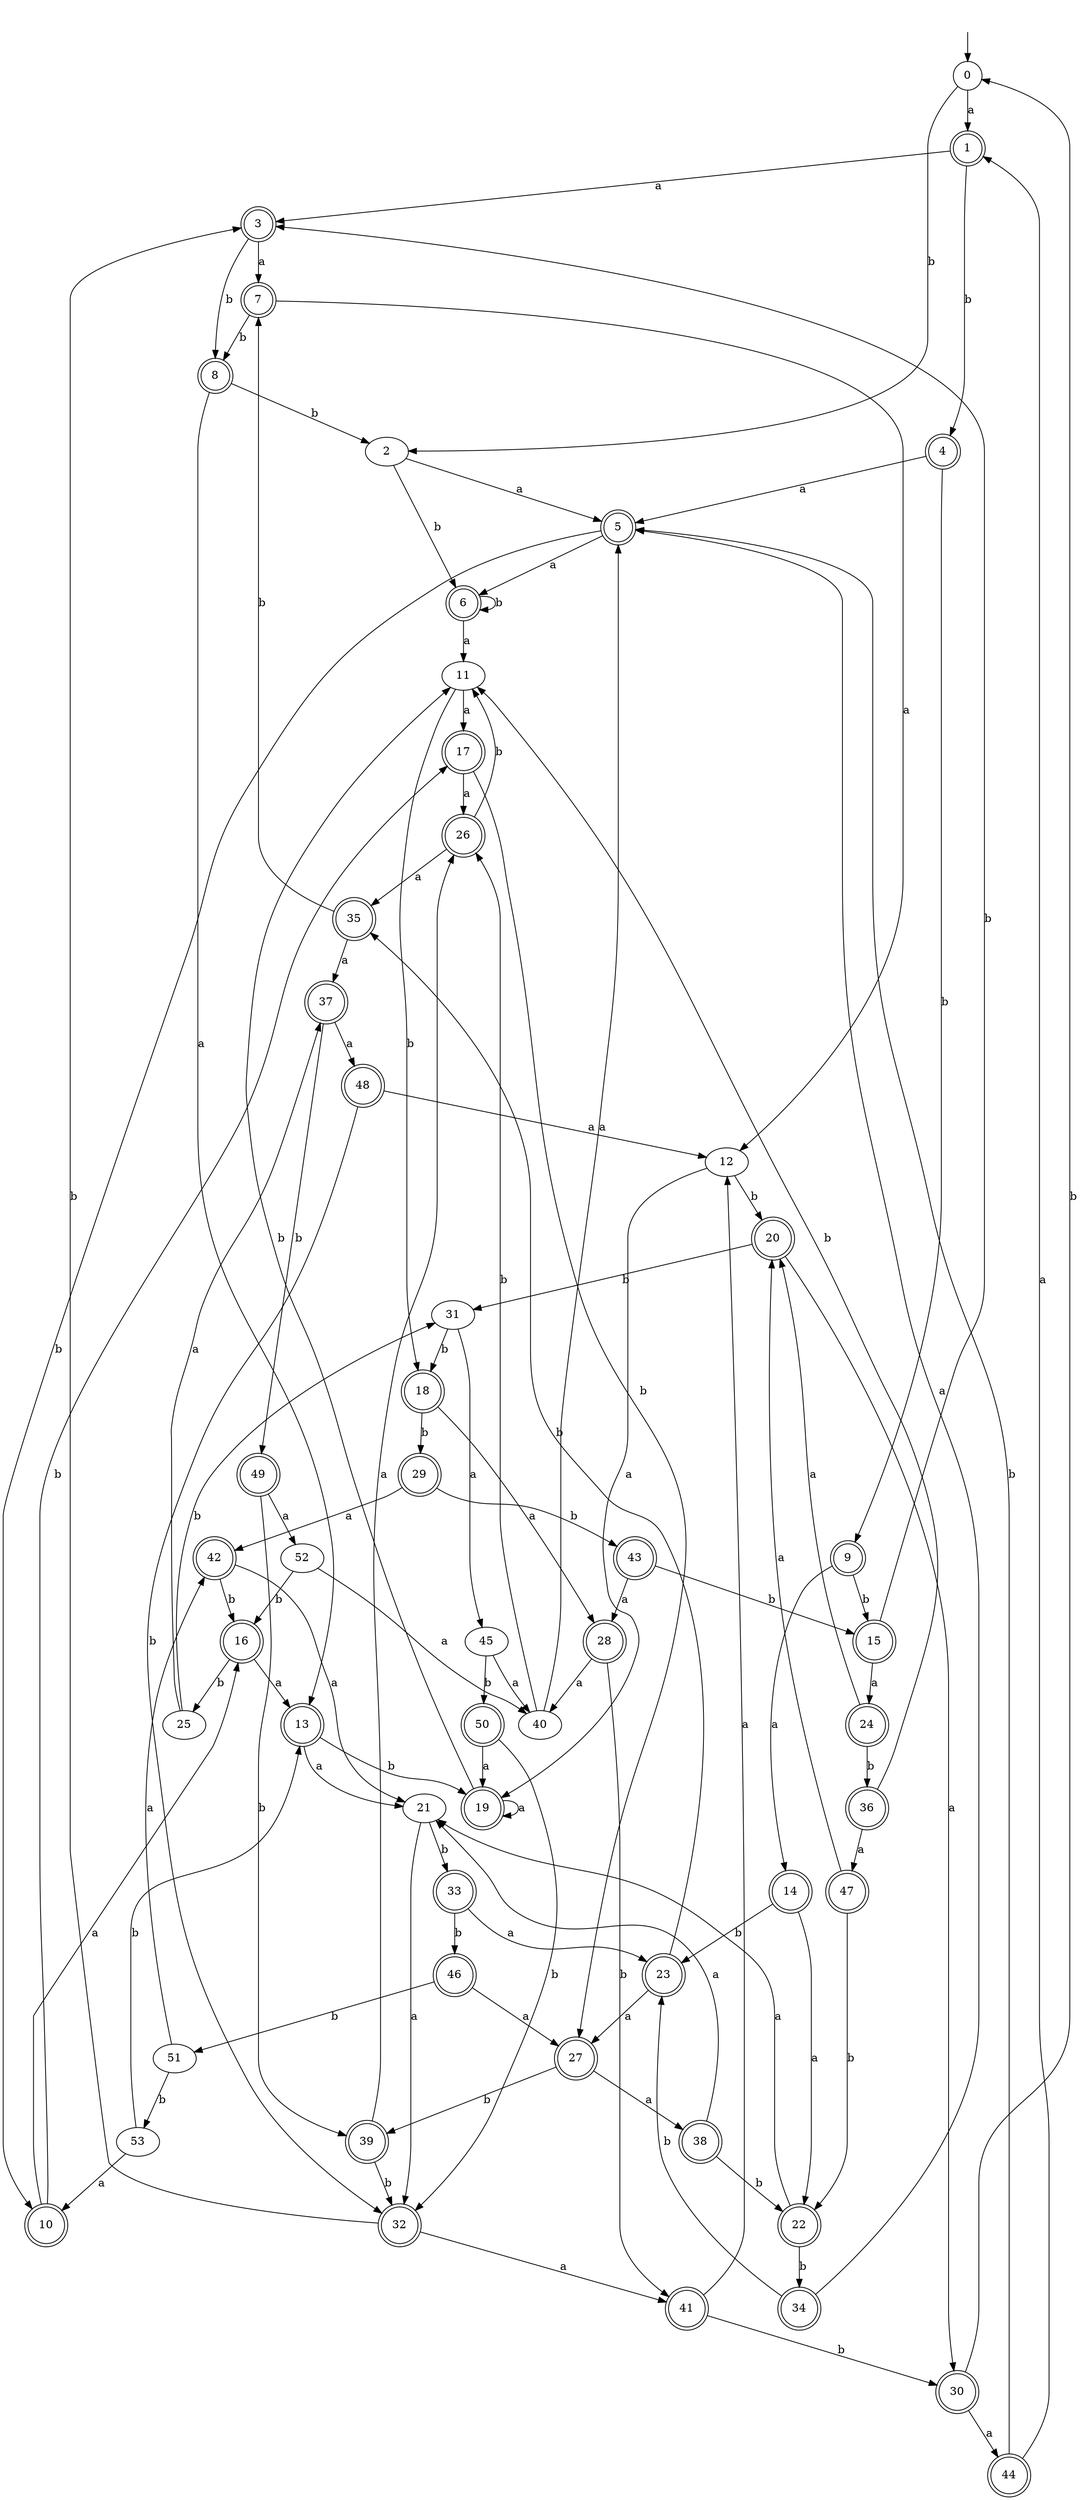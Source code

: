 digraph RandomDFA {
  __start0 [label="", shape=none];
  __start0 -> 0 [label=""];
  0 [shape=circle]
  0 -> 1 [label="a"]
  0 -> 2 [label="b"]
  1 [shape=doublecircle]
  1 -> 3 [label="a"]
  1 -> 4 [label="b"]
  2
  2 -> 5 [label="a"]
  2 -> 6 [label="b"]
  3 [shape=doublecircle]
  3 -> 7 [label="a"]
  3 -> 8 [label="b"]
  4 [shape=doublecircle]
  4 -> 5 [label="a"]
  4 -> 9 [label="b"]
  5 [shape=doublecircle]
  5 -> 6 [label="a"]
  5 -> 10 [label="b"]
  6 [shape=doublecircle]
  6 -> 11 [label="a"]
  6 -> 6 [label="b"]
  7 [shape=doublecircle]
  7 -> 12 [label="a"]
  7 -> 8 [label="b"]
  8 [shape=doublecircle]
  8 -> 13 [label="a"]
  8 -> 2 [label="b"]
  9 [shape=doublecircle]
  9 -> 14 [label="a"]
  9 -> 15 [label="b"]
  10 [shape=doublecircle]
  10 -> 16 [label="a"]
  10 -> 17 [label="b"]
  11
  11 -> 17 [label="a"]
  11 -> 18 [label="b"]
  12
  12 -> 19 [label="a"]
  12 -> 20 [label="b"]
  13 [shape=doublecircle]
  13 -> 21 [label="a"]
  13 -> 19 [label="b"]
  14 [shape=doublecircle]
  14 -> 22 [label="a"]
  14 -> 23 [label="b"]
  15 [shape=doublecircle]
  15 -> 24 [label="a"]
  15 -> 3 [label="b"]
  16 [shape=doublecircle]
  16 -> 13 [label="a"]
  16 -> 25 [label="b"]
  17 [shape=doublecircle]
  17 -> 26 [label="a"]
  17 -> 27 [label="b"]
  18 [shape=doublecircle]
  18 -> 28 [label="a"]
  18 -> 29 [label="b"]
  19 [shape=doublecircle]
  19 -> 19 [label="a"]
  19 -> 11 [label="b"]
  20 [shape=doublecircle]
  20 -> 30 [label="a"]
  20 -> 31 [label="b"]
  21
  21 -> 32 [label="a"]
  21 -> 33 [label="b"]
  22 [shape=doublecircle]
  22 -> 21 [label="a"]
  22 -> 34 [label="b"]
  23 [shape=doublecircle]
  23 -> 27 [label="a"]
  23 -> 35 [label="b"]
  24 [shape=doublecircle]
  24 -> 20 [label="a"]
  24 -> 36 [label="b"]
  25
  25 -> 37 [label="a"]
  25 -> 31 [label="b"]
  26 [shape=doublecircle]
  26 -> 35 [label="a"]
  26 -> 11 [label="b"]
  27 [shape=doublecircle]
  27 -> 38 [label="a"]
  27 -> 39 [label="b"]
  28 [shape=doublecircle]
  28 -> 40 [label="a"]
  28 -> 41 [label="b"]
  29 [shape=doublecircle]
  29 -> 42 [label="a"]
  29 -> 43 [label="b"]
  30 [shape=doublecircle]
  30 -> 44 [label="a"]
  30 -> 0 [label="b"]
  31
  31 -> 45 [label="a"]
  31 -> 18 [label="b"]
  32 [shape=doublecircle]
  32 -> 41 [label="a"]
  32 -> 3 [label="b"]
  33 [shape=doublecircle]
  33 -> 23 [label="a"]
  33 -> 46 [label="b"]
  34 [shape=doublecircle]
  34 -> 5 [label="a"]
  34 -> 23 [label="b"]
  35 [shape=doublecircle]
  35 -> 37 [label="a"]
  35 -> 7 [label="b"]
  36 [shape=doublecircle]
  36 -> 47 [label="a"]
  36 -> 11 [label="b"]
  37 [shape=doublecircle]
  37 -> 48 [label="a"]
  37 -> 49 [label="b"]
  38 [shape=doublecircle]
  38 -> 21 [label="a"]
  38 -> 22 [label="b"]
  39 [shape=doublecircle]
  39 -> 26 [label="a"]
  39 -> 32 [label="b"]
  40
  40 -> 5 [label="a"]
  40 -> 26 [label="b"]
  41 [shape=doublecircle]
  41 -> 12 [label="a"]
  41 -> 30 [label="b"]
  42 [shape=doublecircle]
  42 -> 21 [label="a"]
  42 -> 16 [label="b"]
  43 [shape=doublecircle]
  43 -> 28 [label="a"]
  43 -> 15 [label="b"]
  44 [shape=doublecircle]
  44 -> 1 [label="a"]
  44 -> 5 [label="b"]
  45
  45 -> 40 [label="a"]
  45 -> 50 [label="b"]
  46 [shape=doublecircle]
  46 -> 27 [label="a"]
  46 -> 51 [label="b"]
  47 [shape=doublecircle]
  47 -> 20 [label="a"]
  47 -> 22 [label="b"]
  48 [shape=doublecircle]
  48 -> 12 [label="a"]
  48 -> 32 [label="b"]
  49 [shape=doublecircle]
  49 -> 52 [label="a"]
  49 -> 39 [label="b"]
  50 [shape=doublecircle]
  50 -> 19 [label="a"]
  50 -> 32 [label="b"]
  51
  51 -> 42 [label="a"]
  51 -> 53 [label="b"]
  52
  52 -> 40 [label="a"]
  52 -> 16 [label="b"]
  53
  53 -> 10 [label="a"]
  53 -> 13 [label="b"]
}

